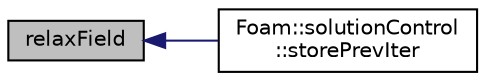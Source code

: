 digraph "relaxField"
{
  bgcolor="transparent";
  edge [fontname="Helvetica",fontsize="10",labelfontname="Helvetica",labelfontsize="10"];
  node [fontname="Helvetica",fontsize="10",shape=record];
  rankdir="LR";
  Node1 [label="relaxField",height=0.2,width=0.4,color="black", fillcolor="grey75", style="filled", fontcolor="black"];
  Node1 -> Node2 [dir="back",color="midnightblue",fontsize="10",style="solid",fontname="Helvetica"];
  Node2 [label="Foam::solutionControl\l::storePrevIter",height=0.2,width=0.4,color="black",URL="$a02446.html#a7614088e8d15cff13d368e29f79009d4",tooltip="Store previous iteration field for vol<Type>Fields. "];
}
